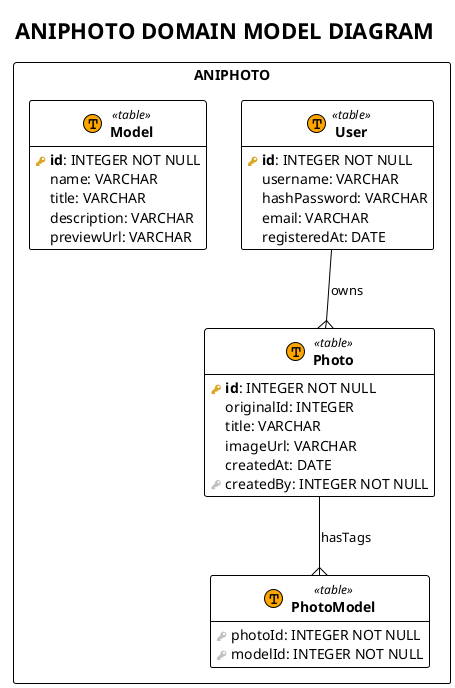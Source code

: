 @startuml

!theme plain
hide empty methods

!procedure $schema($name, $slug)
package "$name" as $slug <<Rectangle>>
!endprocedure

!procedure $table($name, $slug)
entity "<b>$name</b>" as $slug << (T, Orange) table >>
!endprocedure

!procedure $view($name, $slug)
entity "<b>$name</b>" as $slug << (V, Aquamarine) view >>
!endprocedure

!procedure $pk($name)
<color:#GoldenRod><&key></color> <b>$name</b>
!endprocedure

!procedure $fk($name)
<color:#Silver><&key></color> $name
!endprocedure

!procedure $column($name)
{field} <color:#White><&media-record></color> $name
!endprocedure


title "ANIPHOTO DOMAIN MODEL DIAGRAM"

$schema("ANIPHOTO", "id_12345678") {

  $table("User", "id_abcdef01") {
    $pk("id"): INTEGER NOT NULL
    $column("username"): VARCHAR
    $column("hashPassword"): VARCHAR
    $column("email"): VARCHAR
    $column("registeredAt"): DATE
  }

  $table("Photo", "id_abcdef02") {
    $pk("id"): INTEGER NOT NULL
    $column("originalId"): INTEGER 
    $column("title"): VARCHAR
    $column("imageUrl"): VARCHAR
    $column("createdAt"): DATE
    $fk("createdBy"): INTEGER NOT NULL
  }

  $table("Model", "id_abcdef04") {
    $pk("id"): INTEGER NOT NULL
    $column("name"): VARCHAR
    $column("title"): VARCHAR
    $column("description"): VARCHAR
    $column("previewUrl"): VARCHAR
  }

  $table("PhotoModel", "id_abcdef06") {
    $fk("photoId"): INTEGER NOT NULL
    $fk("modelId"): INTEGER NOT NULL
  }

  id_abcdef01 --{ id_abcdef02 : owns
  id_abcdef02 --{ id_abcdef06 : hasTags

}

@enduml